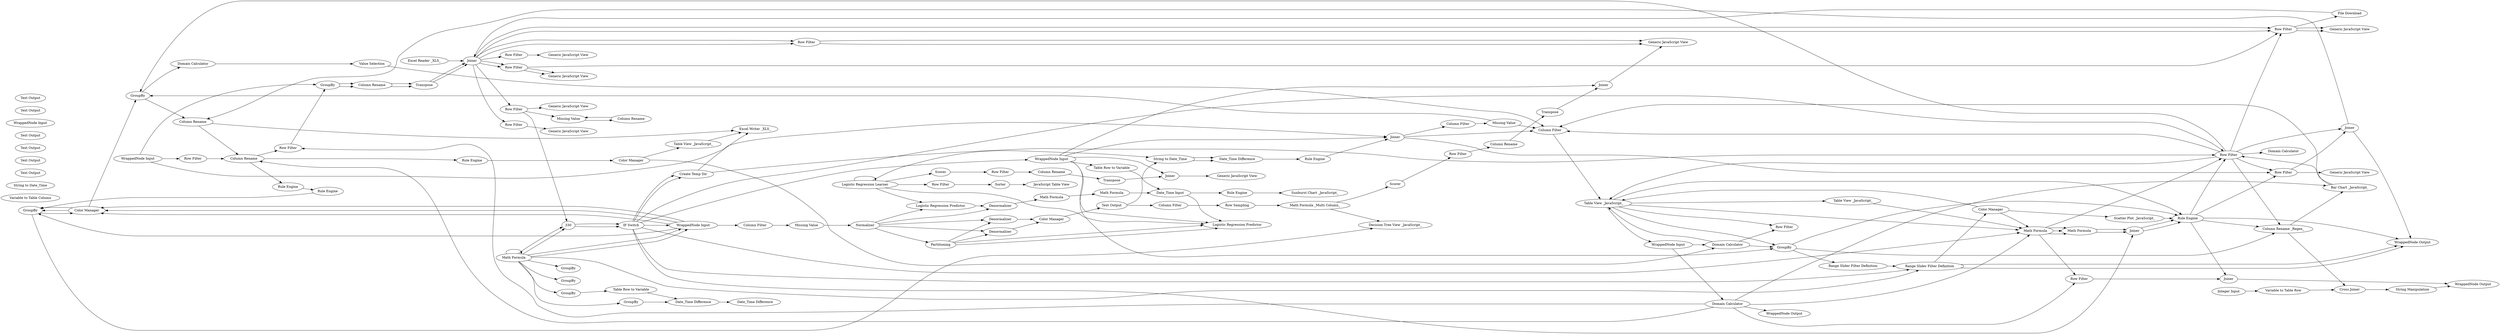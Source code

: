 digraph {
	2 [label="Generic JavaScript View"]
	37 [label="Missing Value"]
	39 [label=Scorer]
	42 [label=Partitioning]
	43 [label=Normalizer]
	45 [label="JavaScript Table View"]
	49 [label="Logistic Regression Predictor"]
	50 [label=Denormalizer]
	51 [label="Math Formula"]
	52 [label="Math Formula"]
	54 [label="Math Formula"]
	55 [label="Rule Engine"]
	32 [label="Logistic Regression Predictor"]
	44 [label="Logistic Regression Learner"]
	57 [label="Domain Calculator"]
	60 [label="Text Output"]
	61 [label=Scorer]
	62 [label="Decision Tree View _JavaScript_"]
	58 [label="Decision Tree Learner"]
	59 [label="Decision Tree Predictor"]
	60 [label="Column Filter"]
	69 [label="Column Filter"]
	71 [label="Row Sampling"]
	72 [label="Math Formula _Multi Column_"]
	73 [label="Color Manager"]
	224 [label="Sunburst Chart _JavaScript_"]
	226 [label="Row Filter"]
	227 [label=Sorter]
	230 [label="Column Filter"]
	233 [label="Row Filter"]
	234 [label=Transpose]
	235 [label="Column Rename"]
	236 [label=Transpose]
	237 [label="Row Filter"]
	238 [label="Column Rename"]
	239 [label=Joiner]
	240 [label=Joiner]
	241 [label="Generic JavaScript View"]
	243 [label=Denormalizer]
	244 [label=Denormalizer]
	376 [label="Excel Reader _XLS_"]
	377 [label="WrappedNode Input"]
	378 [label="WrappedNode Output"]
	327 [label="CSV Reader"]
	6 [label=GroupBy]
	7 [label="Date_Time Difference"]
	8 [label=GroupBy]
	10 [label=GroupBy]
	11 [label="Table Row to Variable"]
	12 [label="Date_Time Difference"]
	16 [label="Math Formula"]
	310 [label="Column Rename"]
	311 [label="String to Date_Time"]
	312 [label="Missing Value"]
	313 [label=GroupBy]
	2 [label="Generic JavaScript View"]
	60 [label="Text Output"]
	67 [label="Row Filter"]
	75 [label="Row Filter"]
	96 [label=GroupBy]
	97 [label="Column Rename"]
	102 [label=Transpose]
	103 [label=Joiner]
	291 [label="Excel Reader _XLS_"]
	292 [label="Row Filter"]
	293 [label="Generic JavaScript View"]
	294 [label="Row Filter"]
	295 [label="Generic JavaScript View"]
	296 [label="Row Filter"]
	297 [label="Generic JavaScript View"]
	298 [label="Row Filter"]
	299 [label="Generic JavaScript View"]
	300 [label="Row Filter"]
	301 [label="Generic JavaScript View"]
	325 [label=GroupBy]
	327 [label="Generic JavaScript View"]
	337 [label="Column Filter"]
	341 [label="Text Output"]
	342 [label="Single Selection"]
	343 [label="Rule Engine Variable"]
	344 [label="WrappedNode Output"]
	345 [label="Text Output"]
	346 [label="Text Output"]
	347 [label="WrappedNode Input"]
	291 [label="File Download"]
	292 [label="Excel Writer _XLS_"]
	294 [label="Create Temp Dir"]
	337 [label="Row Filter"]
	342 [label=Joiner]
	343 [label="Column Rename"]
	355 [label="Domain Calculator"]
	356 [label="Bar Chart _JavaScript_"]
	358 [label="Row Filter"]
	360 [label="Text Output"]
	362 [label="Table View _JavaScript_"]
	363 [label="Text Output"]
	371 [label="Text Output"]
	372 [label=GroupBy]
	376 [label="Text Output"]
	379 [label="WrappedNode Output"]
	381 [label="WrappedNode Input"]
	382 [label="Scatter Plot _JavaScript_"]
	383 [label="Color Manager"]
	384 [label="R Snippet"]
	385 [label="Column Filter"]
	386 [label="Column Rename"]
	387 [label="Table Row to Variable"]
	388 [label=k_Means]
	2 [label="Generic JavaScript View"]
	75 [label="Row Filter"]
	96 [label=GroupBy]
	97 [label="Column Rename"]
	102 [label=Transpose]
	103 [label=Joiner]
	292 [label="Row Filter"]
	293 [label="Generic JavaScript View"]
	294 [label="Row Filter"]
	295 [label="Generic JavaScript View"]
	344 [label="Column Rename"]
	350 [label="Color Manager"]
	351 [label="Table View _JavaScript_"]
	356 [label="Excel Writer _XLS_"]
	358 [label="Create Temp Dir"]
	359 [label="Excel Reader _XLS_"]
	363 [label="WrappedNode Output"]
	364 [label="Row Filter"]
	366 [label="Text Output"]
	367 [label="Rule Engine"]
	368 [label="Rule Engine"]
	370 [label="Color Manager"]
	371 [label=GroupBy]
	372 [label="Bar Chart _JavaScript_"]
	373 [label="Rule Engine"]
	374 [label="Scatter Plot _JavaScript_"]
	375 [label="WrappedNode Input"]
	9 [label="Rule Engine"]
	53 [label="Table Row to Variable"]
	54 [label="Date_Time Input"]
	57 [label="Variable to Table Column"]
	58 [label="String to Date_Time"]
	59 [label="Date_Time Difference"]
	60 [label="Text Output"]
	316 [label="Missing Value"]
	325 [label=Joiner]
	332 [label="Range Slider Filter Definition"]
	333 [label="Color Manager"]
	334 [label="Scatter Plot _JavaScript_"]
	335 [label="Value Selection"]
	353 [label="Column Filter"]
	369 [label="Domain Calculator"]
	372 [label=GroupBy]
	376 [label="WrappedNode Input"]
	378 [label="Range Slider Filter Definition"]
	383 [label=GroupBy]
	384 [label="Color Appender"]
	385 [label="Table View _JavaScript_"]
	387 [label="Table View _JavaScript_"]
	388 [label="Text Output"]
	389 [label="WrappedNode Output"]
	390 [label="Integer Input"]
	391 [label="Domain Calculator"]
	374 [label="Domain Calculator"]
	375 [label="Domain Calculator"]
	382 [label="WrappedNode Input"]
	383 [label="Value Selection"]
	384 [label="Value Selection"]
	385 [label="Text Output"]
	387 [label="Row Filter"]
	388 [label="Row Filter"]
	390 [label=GroupBy]
	391 [label=GroupBy]
	393 [label="Cross Joiner"]
	394 [label="Row Filter"]
	395 [label="Row Filter"]
	396 [label=Joiner]
	398 [label="Cross Joiner"]
	399 [label="WrappedNode Output"]
	400 [label="String Manipulation"]
	401 [label="Integer Input"]
	402 [label="Variable to Table Row"]
	380 [label="WrappedNode Output"]
	381 [label="WrappedNode Input"]
	383 [label="Table View _JavaScript_"]
	384 [label="Math Formula"]
	385 [label="Math Formula"]
	386 [label=Joiner]
	387 [label="Rule Engine"]
	388 [label="Row Filter"]
	389 [label="Column Filter"]
	390 [label="Bar Chart _JavaScript_"]
	391 [label=GroupBy]
	392 [label="Text Output"]
	393 [label="Column Rename _Regex_"]
	380 [label="IF Switch"]
	44 -> 32
	44 -> 44
	58 -> 59
	60 -> 58
	60 -> 69
	69 -> 71
	71 -> 72
	73 -> 60
	37 -> 43
	39 -> 237
	42 -> 32
	42 -> 32
	42 -> 243
	42 -> 244
	43 -> 42
	43 -> 243
	43 -> 50
	43 -> 49
	43 -> 244
	49 -> 50
	50 -> 51
	51 -> 52
	52 -> 54
	54 -> 55
	55 -> 224
	44 -> 49
	44 -> 226
	44 -> 39
	61 -> 233
	72 -> 62
	72 -> 61
	226 -> 227
	227 -> 45
	230 -> 37
	233 -> 235
	234 -> 239
	235 -> 234
	236 -> 240
	237 -> 238
	238 -> 236
	239 -> 2
	240 -> 241
	243 -> 73
	244 -> 73
	376 -> 240
	376 -> 239
	377 -> 230
	6 -> 7
	7 -> 12
	10 -> 11
	11 -> 7
	16 -> 313
	16 -> 6
	16 -> 8
	16 -> 10
	310 -> 312
	16 -> 16
	312 -> 310
	67 -> 344
	75 -> 2
	96 -> 97
	97 -> 102
	102 -> 103
	103 -> 294
	103 -> 292
	103 -> 300
	103 -> 298
	103 -> 296
	103 -> 75
	291 -> 103
	292 -> 293
	294 -> 295
	296 -> 297
	298 -> 299
	300 -> 301
	325 -> 337
	337 -> 327
	342 -> 343
	343 -> 344
	347 -> 67
	347 -> 325
	347 -> 96
	292 -> 291
	294 -> 292
	337 -> 342
	342 -> 379
	343 -> 356
	358 -> 388
	362 -> 384
	372 -> 343
	380 -> 376
	380 -> 358
	380 -> 358
	380 -> 388
	383 -> 382
	383 -> 362
	384 -> 385
	385 -> 386
	386 -> 387
	387 -> 337
	387 -> 379
	388 -> 342
	388 -> 337
	388 -> 292
	388 -> 355
	388 -> 372
	388 -> 383
	75 -> 2
	96 -> 97
	97 -> 102
	102 -> 103
	103 -> 294
	103 -> 292
	103 -> 75
	292 -> 293
	294 -> 295
	344 -> 373
	344 -> 364
	344 -> 367
	350 -> 351
	350 -> 374
	351 -> 356
	358 -> 356
	359 -> 103
	364 -> 96
	367 -> 368
	368 -> 371
	370 -> 372
	371 -> 370
	373 -> 350
	375 -> 364
	375 -> 363
	375 -> 344
	9 -> 325
	53 -> 54
	54 -> 32
	44 -> 58
	58 -> 59
	59 -> 9
	316 -> 372
	316 -> 389
	325 -> 389
	325 -> 353
	332 -> 378
	333 -> 334
	333 -> 384
	333 -> 383
	334 -> 387
	335 -> 389
	353 -> 316
	369 -> 335
	372 -> 369
	376 -> 32
	376 -> 53
	376 -> 325
	376 -> 391
	378 -> 333
	383 -> 384
	384 -> 385
	390 -> 389
	391 -> 332
	374 -> 383
	374 -> 391
	374 -> 394
	375 -> 390
	375 -> 384
	375 -> 395
	382 -> 374
	382 -> 375
	383 -> 394
	383 -> 387
	384 -> 388
	384 -> 395
	387 -> 393
	387 -> 396
	388 -> 393
	390 -> 388
	391 -> 387
	393 -> 398
	395 -> 396
	396 -> 399
	398 -> 400
	400 -> 399
	401 -> 402
	402 -> 398
	380 -> 384
	380 -> 386
	383 -> 391
	384 -> 385
	385 -> 386
	386 -> 387
	387 -> 388
	388 -> 389
	389 -> 383
	391 -> 393
	393 -> 390
	300 -> 330
	300 -> 312
	16 -> 378
	16 -> 377
	16 -> 377
	16 -> 330
	16 -> 330
	330 -> 380
	330 -> 380
	370 -> 371
	370 -> 371
	371 -> 62
	377 -> 371
	377 -> 370
	377 -> 370
	377 -> 370
	378 -> 379
	378 -> 379
	380 -> 377
	380 -> 378
	rankdir=LR
}

